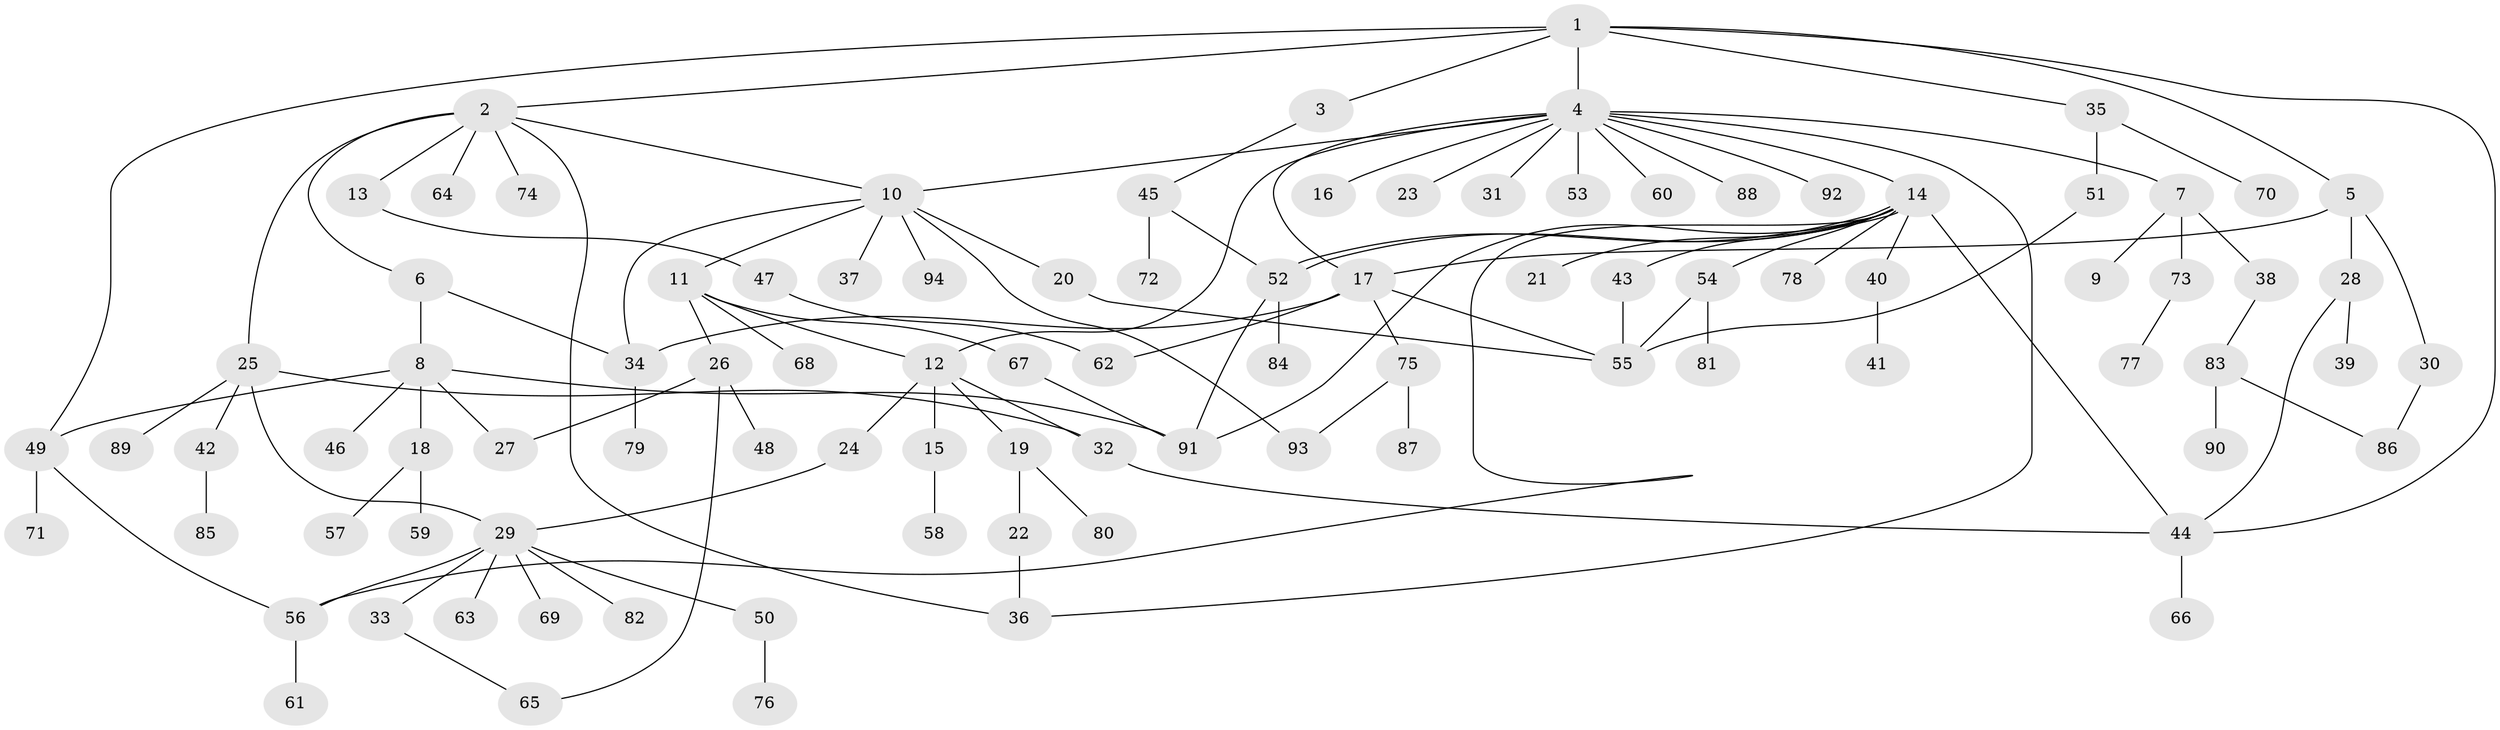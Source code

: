 // Generated by graph-tools (version 1.1) at 2025/49/03/09/25 03:49:59]
// undirected, 94 vertices, 122 edges
graph export_dot {
graph [start="1"]
  node [color=gray90,style=filled];
  1;
  2;
  3;
  4;
  5;
  6;
  7;
  8;
  9;
  10;
  11;
  12;
  13;
  14;
  15;
  16;
  17;
  18;
  19;
  20;
  21;
  22;
  23;
  24;
  25;
  26;
  27;
  28;
  29;
  30;
  31;
  32;
  33;
  34;
  35;
  36;
  37;
  38;
  39;
  40;
  41;
  42;
  43;
  44;
  45;
  46;
  47;
  48;
  49;
  50;
  51;
  52;
  53;
  54;
  55;
  56;
  57;
  58;
  59;
  60;
  61;
  62;
  63;
  64;
  65;
  66;
  67;
  68;
  69;
  70;
  71;
  72;
  73;
  74;
  75;
  76;
  77;
  78;
  79;
  80;
  81;
  82;
  83;
  84;
  85;
  86;
  87;
  88;
  89;
  90;
  91;
  92;
  93;
  94;
  1 -- 2;
  1 -- 3;
  1 -- 4;
  1 -- 5;
  1 -- 35;
  1 -- 44;
  1 -- 49;
  2 -- 6;
  2 -- 10;
  2 -- 13;
  2 -- 25;
  2 -- 36;
  2 -- 64;
  2 -- 74;
  3 -- 45;
  4 -- 7;
  4 -- 10;
  4 -- 12;
  4 -- 14;
  4 -- 16;
  4 -- 17;
  4 -- 23;
  4 -- 31;
  4 -- 36;
  4 -- 53;
  4 -- 60;
  4 -- 88;
  4 -- 92;
  5 -- 17;
  5 -- 28;
  5 -- 30;
  6 -- 8;
  6 -- 34;
  7 -- 9;
  7 -- 38;
  7 -- 73;
  8 -- 18;
  8 -- 27;
  8 -- 46;
  8 -- 49;
  8 -- 91;
  10 -- 11;
  10 -- 20;
  10 -- 34;
  10 -- 37;
  10 -- 93;
  10 -- 94;
  11 -- 12;
  11 -- 26;
  11 -- 67;
  11 -- 68;
  12 -- 15;
  12 -- 19;
  12 -- 24;
  12 -- 32;
  13 -- 47;
  14 -- 21;
  14 -- 40;
  14 -- 43;
  14 -- 44;
  14 -- 52;
  14 -- 52;
  14 -- 54;
  14 -- 56;
  14 -- 78;
  14 -- 91;
  15 -- 58;
  17 -- 34;
  17 -- 55;
  17 -- 62;
  17 -- 75;
  18 -- 57;
  18 -- 59;
  19 -- 22;
  19 -- 80;
  20 -- 55;
  22 -- 36;
  24 -- 29;
  25 -- 29;
  25 -- 32;
  25 -- 42;
  25 -- 89;
  26 -- 27;
  26 -- 48;
  26 -- 65;
  28 -- 39;
  28 -- 44;
  29 -- 33;
  29 -- 50;
  29 -- 56;
  29 -- 63;
  29 -- 69;
  29 -- 82;
  30 -- 86;
  32 -- 44;
  33 -- 65;
  34 -- 79;
  35 -- 51;
  35 -- 70;
  38 -- 83;
  40 -- 41;
  42 -- 85;
  43 -- 55;
  44 -- 66;
  45 -- 52;
  45 -- 72;
  47 -- 62;
  49 -- 56;
  49 -- 71;
  50 -- 76;
  51 -- 55;
  52 -- 84;
  52 -- 91;
  54 -- 55;
  54 -- 81;
  56 -- 61;
  67 -- 91;
  73 -- 77;
  75 -- 87;
  75 -- 93;
  83 -- 86;
  83 -- 90;
}
